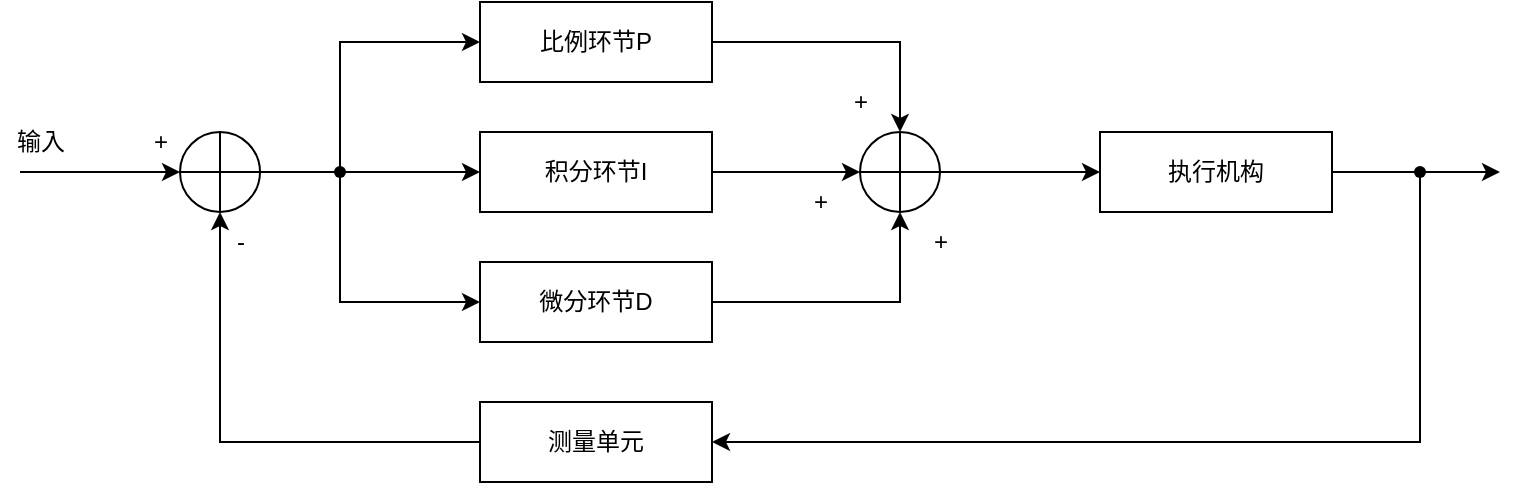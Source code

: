 <mxfile version="18.0.7" type="github">
  <diagram id="n_zmIGYUGU_LKXWFNHQx" name="Page-1">
    <mxGraphModel dx="427" dy="291" grid="1" gridSize="10" guides="1" tooltips="1" connect="1" arrows="1" fold="1" page="1" pageScale="1" pageWidth="827" pageHeight="1169" math="0" shadow="0">
      <root>
        <mxCell id="0" />
        <mxCell id="1" parent="0" />
        <mxCell id="ARA-93hrc6RpABjxn4Fs-1" value="" style="shape=orEllipse;perimeter=ellipsePerimeter;whiteSpace=wrap;html=1;backgroundOutline=1;" vertex="1" parent="1">
          <mxGeometry x="100" y="255" width="40" height="40" as="geometry" />
        </mxCell>
        <mxCell id="ARA-93hrc6RpABjxn4Fs-2" value="" style="endArrow=classic;html=1;rounded=0;entryX=0;entryY=0.5;entryDx=0;entryDy=0;" edge="1" parent="1" target="ARA-93hrc6RpABjxn4Fs-1">
          <mxGeometry width="50" height="50" relative="1" as="geometry">
            <mxPoint x="20" y="275" as="sourcePoint" />
            <mxPoint x="250" y="310" as="targetPoint" />
          </mxGeometry>
        </mxCell>
        <mxCell id="ARA-93hrc6RpABjxn4Fs-13" style="edgeStyle=orthogonalEdgeStyle;rounded=0;orthogonalLoop=1;jettySize=auto;html=1;exitX=1;exitY=0.5;exitDx=0;exitDy=0;" edge="1" parent="1" source="ARA-93hrc6RpABjxn4Fs-3" target="ARA-93hrc6RpABjxn4Fs-12">
          <mxGeometry relative="1" as="geometry" />
        </mxCell>
        <mxCell id="ARA-93hrc6RpABjxn4Fs-3" value="&lt;font style=&quot;vertical-align: inherit;&quot;&gt;&lt;font style=&quot;vertical-align: inherit;&quot;&gt;比例环节P&lt;/font&gt;&lt;/font&gt;" style="rounded=0;whiteSpace=wrap;html=1;" vertex="1" parent="1">
          <mxGeometry x="250" y="190" width="116" height="40" as="geometry" />
        </mxCell>
        <mxCell id="ARA-93hrc6RpABjxn4Fs-14" style="edgeStyle=orthogonalEdgeStyle;rounded=0;orthogonalLoop=1;jettySize=auto;html=1;exitX=1;exitY=0.5;exitDx=0;exitDy=0;entryX=0;entryY=0.5;entryDx=0;entryDy=0;" edge="1" parent="1" source="ARA-93hrc6RpABjxn4Fs-4" target="ARA-93hrc6RpABjxn4Fs-12">
          <mxGeometry relative="1" as="geometry" />
        </mxCell>
        <mxCell id="ARA-93hrc6RpABjxn4Fs-4" value="&lt;font style=&quot;vertical-align: inherit;&quot;&gt;&lt;font style=&quot;vertical-align: inherit;&quot;&gt;积分环节I&lt;/font&gt;&lt;/font&gt;" style="rounded=0;whiteSpace=wrap;html=1;" vertex="1" parent="1">
          <mxGeometry x="250" y="255" width="116" height="40" as="geometry" />
        </mxCell>
        <mxCell id="ARA-93hrc6RpABjxn4Fs-15" style="edgeStyle=orthogonalEdgeStyle;rounded=0;orthogonalLoop=1;jettySize=auto;html=1;exitX=1;exitY=0.5;exitDx=0;exitDy=0;entryX=0.5;entryY=1;entryDx=0;entryDy=0;" edge="1" parent="1" source="ARA-93hrc6RpABjxn4Fs-5" target="ARA-93hrc6RpABjxn4Fs-12">
          <mxGeometry relative="1" as="geometry" />
        </mxCell>
        <mxCell id="ARA-93hrc6RpABjxn4Fs-5" value="&lt;font style=&quot;vertical-align: inherit;&quot;&gt;&lt;font style=&quot;vertical-align: inherit;&quot;&gt;微分环节D&lt;/font&gt;&lt;/font&gt;" style="rounded=0;whiteSpace=wrap;html=1;" vertex="1" parent="1">
          <mxGeometry x="250" y="320" width="116" height="40" as="geometry" />
        </mxCell>
        <mxCell id="ARA-93hrc6RpABjxn4Fs-6" value="" style="endArrow=classic;html=1;rounded=0;exitDx=0;exitDy=0;entryX=0;entryY=0.5;entryDx=0;entryDy=0;startArrow=none;" edge="1" parent="1" source="ARA-93hrc6RpABjxn4Fs-8" target="ARA-93hrc6RpABjxn4Fs-4">
          <mxGeometry width="50" height="50" relative="1" as="geometry">
            <mxPoint x="200" y="360" as="sourcePoint" />
            <mxPoint x="250" y="310" as="targetPoint" />
          </mxGeometry>
        </mxCell>
        <mxCell id="ARA-93hrc6RpABjxn4Fs-26" style="edgeStyle=orthogonalEdgeStyle;rounded=0;orthogonalLoop=1;jettySize=auto;html=1;entryX=0;entryY=0.5;entryDx=0;entryDy=0;" edge="1" parent="1" source="ARA-93hrc6RpABjxn4Fs-8" target="ARA-93hrc6RpABjxn4Fs-5">
          <mxGeometry relative="1" as="geometry">
            <Array as="points">
              <mxPoint x="180" y="340" />
            </Array>
          </mxGeometry>
        </mxCell>
        <mxCell id="ARA-93hrc6RpABjxn4Fs-27" style="edgeStyle=orthogonalEdgeStyle;rounded=0;orthogonalLoop=1;jettySize=auto;html=1;entryX=0;entryY=0.5;entryDx=0;entryDy=0;" edge="1" parent="1" source="ARA-93hrc6RpABjxn4Fs-8" target="ARA-93hrc6RpABjxn4Fs-3">
          <mxGeometry relative="1" as="geometry">
            <Array as="points">
              <mxPoint x="180" y="210" />
            </Array>
          </mxGeometry>
        </mxCell>
        <mxCell id="ARA-93hrc6RpABjxn4Fs-8" value="" style="shape=waypoint;sketch=0;fillStyle=solid;size=6;pointerEvents=1;points=[];fillColor=none;resizable=0;rotatable=0;perimeter=centerPerimeter;snapToPoint=1;" vertex="1" parent="1">
          <mxGeometry x="160" y="255" width="40" height="40" as="geometry" />
        </mxCell>
        <mxCell id="ARA-93hrc6RpABjxn4Fs-9" value="" style="endArrow=none;html=1;rounded=0;exitX=1;exitY=0.5;exitDx=0;exitDy=0;entryDx=0;entryDy=0;" edge="1" parent="1" source="ARA-93hrc6RpABjxn4Fs-1" target="ARA-93hrc6RpABjxn4Fs-8">
          <mxGeometry width="50" height="50" relative="1" as="geometry">
            <mxPoint x="150" y="275" as="sourcePoint" />
            <mxPoint x="224" y="275" as="targetPoint" />
          </mxGeometry>
        </mxCell>
        <mxCell id="ARA-93hrc6RpABjxn4Fs-17" style="edgeStyle=orthogonalEdgeStyle;rounded=0;orthogonalLoop=1;jettySize=auto;html=1;exitX=1;exitY=0.5;exitDx=0;exitDy=0;entryX=0;entryY=0.5;entryDx=0;entryDy=0;" edge="1" parent="1" source="ARA-93hrc6RpABjxn4Fs-12" target="ARA-93hrc6RpABjxn4Fs-16">
          <mxGeometry relative="1" as="geometry" />
        </mxCell>
        <mxCell id="ARA-93hrc6RpABjxn4Fs-12" value="" style="shape=orEllipse;perimeter=ellipsePerimeter;whiteSpace=wrap;html=1;backgroundOutline=1;" vertex="1" parent="1">
          <mxGeometry x="440" y="255" width="40" height="40" as="geometry" />
        </mxCell>
        <mxCell id="ARA-93hrc6RpABjxn4Fs-16" value="&lt;font style=&quot;vertical-align: inherit;&quot;&gt;&lt;font style=&quot;vertical-align: inherit;&quot;&gt;执行机构&lt;/font&gt;&lt;/font&gt;" style="rounded=0;whiteSpace=wrap;html=1;" vertex="1" parent="1">
          <mxGeometry x="560" y="255" width="116" height="40" as="geometry" />
        </mxCell>
        <mxCell id="ARA-93hrc6RpABjxn4Fs-18" value="" style="endArrow=classic;html=1;rounded=0;exitDx=0;exitDy=0;startArrow=none;" edge="1" parent="1" source="ARA-93hrc6RpABjxn4Fs-21">
          <mxGeometry width="50" height="50" relative="1" as="geometry">
            <mxPoint x="330" y="390" as="sourcePoint" />
            <mxPoint x="760" y="275" as="targetPoint" />
          </mxGeometry>
        </mxCell>
        <mxCell id="ARA-93hrc6RpABjxn4Fs-28" style="edgeStyle=orthogonalEdgeStyle;rounded=0;orthogonalLoop=1;jettySize=auto;html=1;entryX=1;entryY=0.5;entryDx=0;entryDy=0;" edge="1" parent="1" source="ARA-93hrc6RpABjxn4Fs-21" target="ARA-93hrc6RpABjxn4Fs-24">
          <mxGeometry relative="1" as="geometry">
            <Array as="points">
              <mxPoint x="720" y="410" />
            </Array>
          </mxGeometry>
        </mxCell>
        <mxCell id="ARA-93hrc6RpABjxn4Fs-21" value="" style="shape=waypoint;sketch=0;fillStyle=solid;size=6;pointerEvents=1;points=[];fillColor=none;resizable=0;rotatable=0;perimeter=centerPerimeter;snapToPoint=1;" vertex="1" parent="1">
          <mxGeometry x="700" y="255" width="40" height="40" as="geometry" />
        </mxCell>
        <mxCell id="ARA-93hrc6RpABjxn4Fs-22" value="" style="endArrow=none;html=1;rounded=0;exitX=1;exitY=0.5;exitDx=0;exitDy=0;" edge="1" parent="1" source="ARA-93hrc6RpABjxn4Fs-16" target="ARA-93hrc6RpABjxn4Fs-21">
          <mxGeometry width="50" height="50" relative="1" as="geometry">
            <mxPoint x="676" y="275" as="sourcePoint" />
            <mxPoint x="760" y="275" as="targetPoint" />
          </mxGeometry>
        </mxCell>
        <mxCell id="ARA-93hrc6RpABjxn4Fs-25" style="edgeStyle=orthogonalEdgeStyle;rounded=0;orthogonalLoop=1;jettySize=auto;html=1;" edge="1" parent="1" source="ARA-93hrc6RpABjxn4Fs-24" target="ARA-93hrc6RpABjxn4Fs-1">
          <mxGeometry relative="1" as="geometry" />
        </mxCell>
        <mxCell id="ARA-93hrc6RpABjxn4Fs-24" value="&lt;font style=&quot;vertical-align: inherit;&quot;&gt;&lt;font style=&quot;vertical-align: inherit;&quot;&gt;测量单元&lt;/font&gt;&lt;/font&gt;" style="rounded=0;whiteSpace=wrap;html=1;" vertex="1" parent="1">
          <mxGeometry x="250" y="390" width="116" height="40" as="geometry" />
        </mxCell>
        <mxCell id="ARA-93hrc6RpABjxn4Fs-29" value="&lt;font style=&quot;vertical-align: inherit;&quot;&gt;&lt;font style=&quot;vertical-align: inherit;&quot;&gt;输入&lt;/font&gt;&lt;/font&gt;" style="text;html=1;align=center;verticalAlign=middle;resizable=0;points=[];autosize=1;strokeColor=none;fillColor=none;" vertex="1" parent="1">
          <mxGeometry x="10" y="250" width="40" height="20" as="geometry" />
        </mxCell>
        <mxCell id="ARA-93hrc6RpABjxn4Fs-30" value="&lt;font style=&quot;vertical-align: inherit;&quot;&gt;&lt;font style=&quot;vertical-align: inherit;&quot;&gt;+&lt;/font&gt;&lt;/font&gt;" style="text;html=1;align=center;verticalAlign=middle;resizable=0;points=[];autosize=1;strokeColor=none;fillColor=none;" vertex="1" parent="1">
          <mxGeometry x="80" y="250" width="20" height="20" as="geometry" />
        </mxCell>
        <mxCell id="ARA-93hrc6RpABjxn4Fs-31" value="&lt;font style=&quot;vertical-align: inherit;&quot;&gt;&lt;font style=&quot;vertical-align: inherit;&quot;&gt;-&lt;/font&gt;&lt;/font&gt;" style="text;html=1;align=center;verticalAlign=middle;resizable=0;points=[];autosize=1;strokeColor=none;fillColor=none;" vertex="1" parent="1">
          <mxGeometry x="120" y="300" width="20" height="20" as="geometry" />
        </mxCell>
        <mxCell id="ARA-93hrc6RpABjxn4Fs-32" value="&lt;font style=&quot;vertical-align: inherit;&quot;&gt;&lt;font style=&quot;vertical-align: inherit;&quot;&gt;+&lt;/font&gt;&lt;/font&gt;" style="text;html=1;align=center;verticalAlign=middle;resizable=0;points=[];autosize=1;strokeColor=none;fillColor=none;" vertex="1" parent="1">
          <mxGeometry x="430" y="230" width="20" height="20" as="geometry" />
        </mxCell>
        <mxCell id="ARA-93hrc6RpABjxn4Fs-33" value="&lt;font style=&quot;vertical-align: inherit;&quot;&gt;&lt;font style=&quot;vertical-align: inherit;&quot;&gt;+&lt;/font&gt;&lt;/font&gt;" style="text;html=1;align=center;verticalAlign=middle;resizable=0;points=[];autosize=1;strokeColor=none;fillColor=none;" vertex="1" parent="1">
          <mxGeometry x="410" y="280" width="20" height="20" as="geometry" />
        </mxCell>
        <mxCell id="ARA-93hrc6RpABjxn4Fs-34" value="&lt;font style=&quot;vertical-align: inherit;&quot;&gt;&lt;font style=&quot;vertical-align: inherit;&quot;&gt;+&lt;/font&gt;&lt;/font&gt;" style="text;html=1;align=center;verticalAlign=middle;resizable=0;points=[];autosize=1;strokeColor=none;fillColor=none;" vertex="1" parent="1">
          <mxGeometry x="470" y="300" width="20" height="20" as="geometry" />
        </mxCell>
      </root>
    </mxGraphModel>
  </diagram>
</mxfile>
